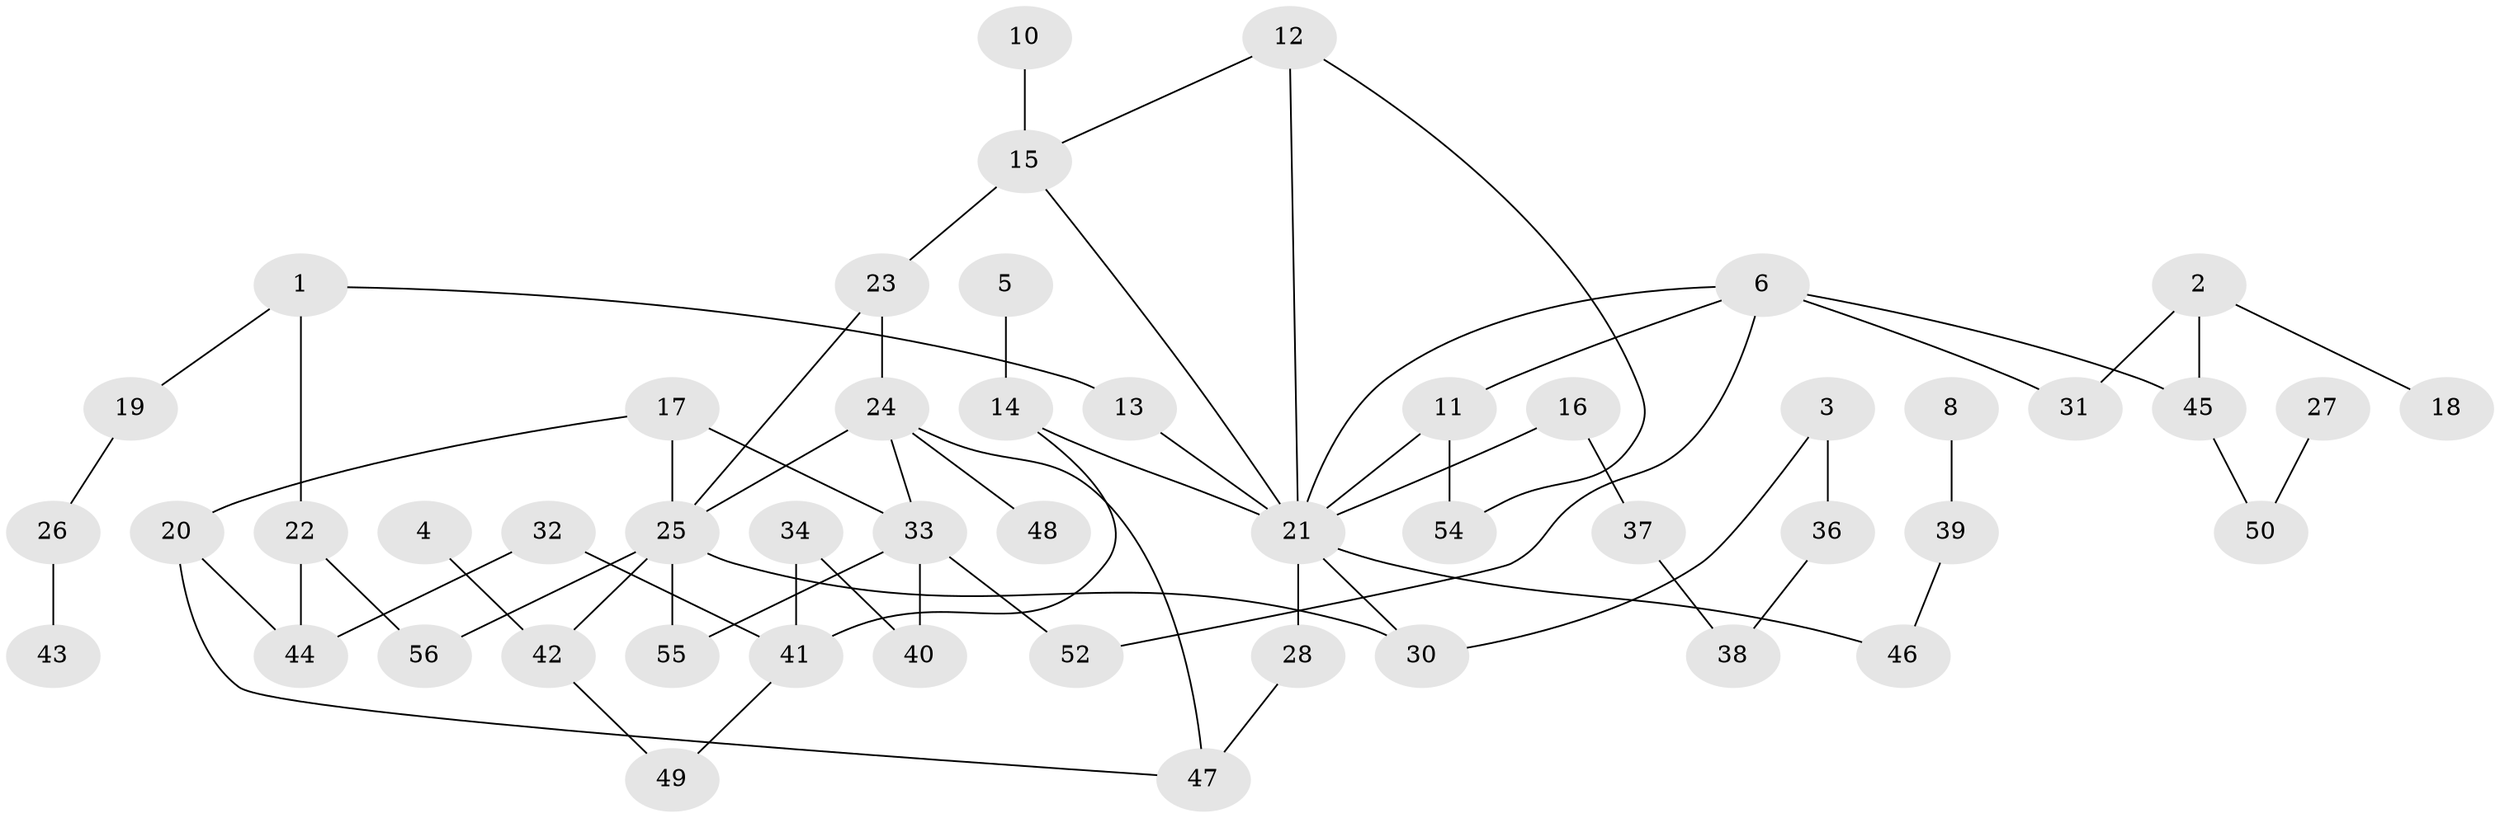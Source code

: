 // original degree distribution, {4: 0.10526315789473684, 2: 0.3263157894736842, 1: 0.2736842105263158, 5: 0.010526315789473684, 0: 0.06315789473684211, 3: 0.17894736842105263, 8: 0.010526315789473684, 6: 0.031578947368421054}
// Generated by graph-tools (version 1.1) at 2025/47/03/04/25 22:47:59]
// undirected, 50 vertices, 66 edges
graph export_dot {
  node [color=gray90,style=filled];
  1;
  2;
  3;
  4;
  5;
  6;
  8;
  10;
  11;
  12;
  13;
  14;
  15;
  16;
  17;
  18;
  19;
  20;
  21;
  22;
  23;
  24;
  25;
  26;
  27;
  28;
  30;
  31;
  32;
  33;
  34;
  36;
  37;
  38;
  39;
  40;
  41;
  42;
  43;
  44;
  45;
  46;
  47;
  48;
  49;
  50;
  52;
  54;
  55;
  56;
  1 -- 13 [weight=1.0];
  1 -- 19 [weight=1.0];
  1 -- 22 [weight=1.0];
  2 -- 18 [weight=1.0];
  2 -- 31 [weight=1.0];
  2 -- 45 [weight=1.0];
  3 -- 30 [weight=1.0];
  3 -- 36 [weight=1.0];
  4 -- 42 [weight=1.0];
  5 -- 14 [weight=1.0];
  6 -- 11 [weight=1.0];
  6 -- 21 [weight=1.0];
  6 -- 31 [weight=1.0];
  6 -- 45 [weight=1.0];
  6 -- 52 [weight=1.0];
  8 -- 39 [weight=1.0];
  10 -- 15 [weight=1.0];
  11 -- 21 [weight=1.0];
  11 -- 54 [weight=1.0];
  12 -- 15 [weight=1.0];
  12 -- 21 [weight=1.0];
  12 -- 54 [weight=1.0];
  13 -- 21 [weight=2.0];
  14 -- 21 [weight=1.0];
  14 -- 41 [weight=1.0];
  15 -- 21 [weight=1.0];
  15 -- 23 [weight=2.0];
  16 -- 21 [weight=1.0];
  16 -- 37 [weight=1.0];
  17 -- 20 [weight=1.0];
  17 -- 25 [weight=1.0];
  17 -- 33 [weight=1.0];
  19 -- 26 [weight=1.0];
  20 -- 44 [weight=1.0];
  20 -- 47 [weight=1.0];
  21 -- 28 [weight=1.0];
  21 -- 30 [weight=1.0];
  21 -- 46 [weight=1.0];
  22 -- 44 [weight=1.0];
  22 -- 56 [weight=1.0];
  23 -- 24 [weight=1.0];
  23 -- 25 [weight=1.0];
  24 -- 25 [weight=1.0];
  24 -- 33 [weight=1.0];
  24 -- 47 [weight=1.0];
  24 -- 48 [weight=1.0];
  25 -- 30 [weight=1.0];
  25 -- 42 [weight=1.0];
  25 -- 55 [weight=1.0];
  25 -- 56 [weight=1.0];
  26 -- 43 [weight=1.0];
  27 -- 50 [weight=1.0];
  28 -- 47 [weight=1.0];
  32 -- 41 [weight=1.0];
  32 -- 44 [weight=1.0];
  33 -- 40 [weight=1.0];
  33 -- 52 [weight=1.0];
  33 -- 55 [weight=1.0];
  34 -- 40 [weight=1.0];
  34 -- 41 [weight=1.0];
  36 -- 38 [weight=1.0];
  37 -- 38 [weight=1.0];
  39 -- 46 [weight=1.0];
  41 -- 49 [weight=1.0];
  42 -- 49 [weight=1.0];
  45 -- 50 [weight=1.0];
}
